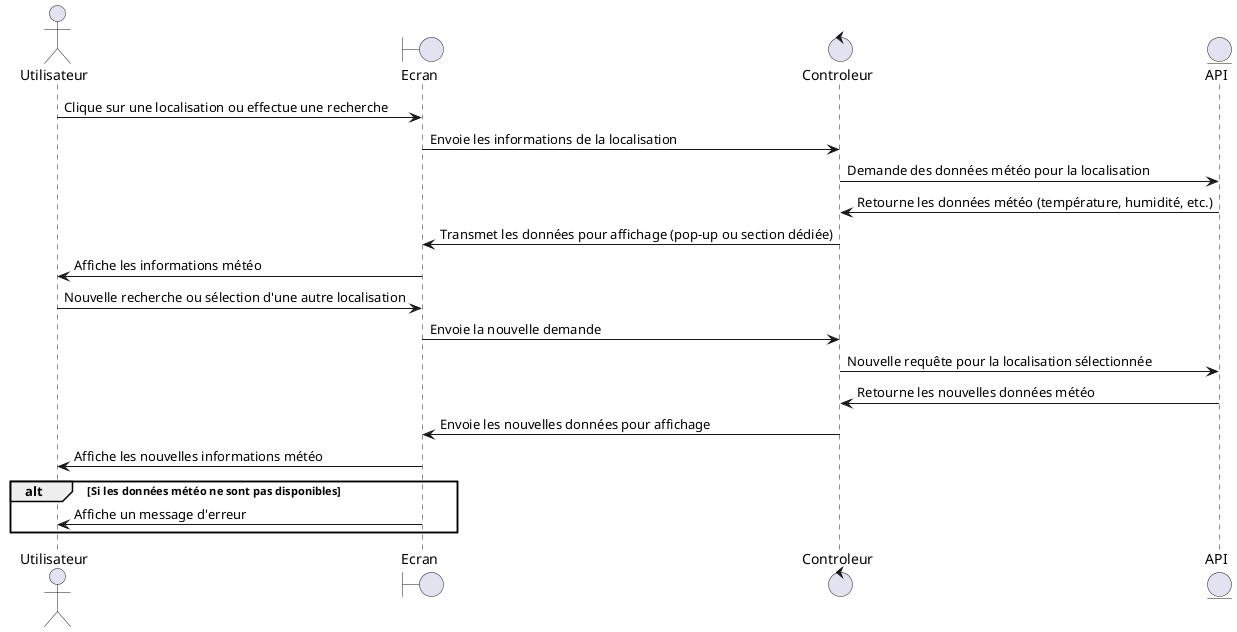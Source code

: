 @startuml
actor Utilisateur
boundary Ecran
control Controleur
entity API

Utilisateur -> Ecran : Clique sur une localisation ou effectue une recherche
Ecran -> Controleur : Envoie les informations de la localisation
Controleur -> API : Demande des données météo pour la localisation
API -> Controleur : Retourne les données météo (température, humidité, etc.)
Controleur -> Ecran : Transmet les données pour affichage (pop-up ou section dédiée)
Ecran -> Utilisateur : Affiche les informations météo

Utilisateur -> Ecran : Nouvelle recherche ou sélection d'une autre localisation
Ecran -> Controleur : Envoie la nouvelle demande
Controleur -> API : Nouvelle requête pour la localisation sélectionnée
API -> Controleur : Retourne les nouvelles données météo
Controleur -> Ecran : Envoie les nouvelles données pour affichage
Ecran -> Utilisateur : Affiche les nouvelles informations météo

alt Si les données météo ne sont pas disponibles
    Ecran -> Utilisateur : Affiche un message d'erreur
end

@enduml
